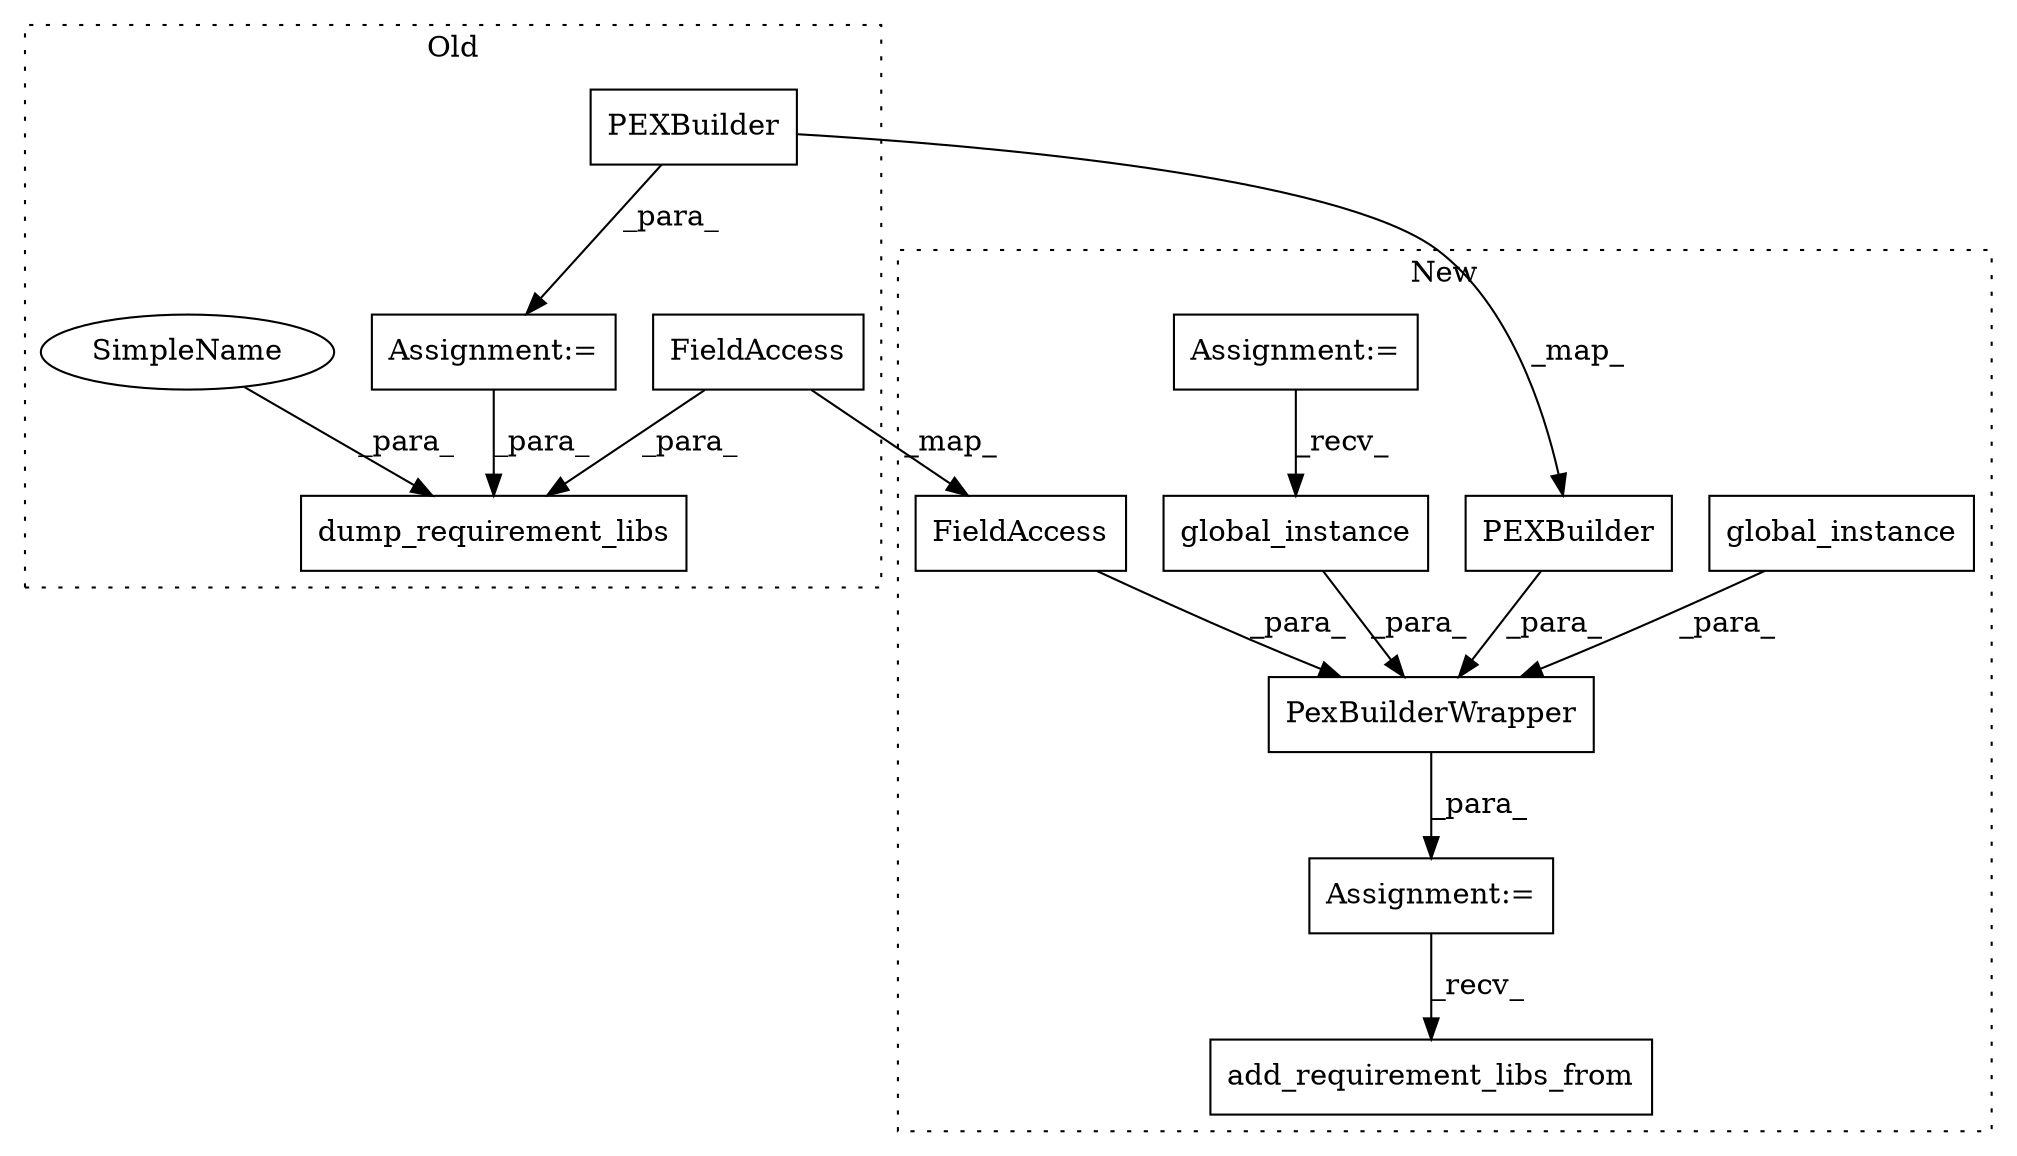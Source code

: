digraph G {
subgraph cluster0 {
1 [label="dump_requirement_libs" a="32" s="2555,2636" l="22,1" shape="box"];
4 [label="PEXBuilder" a="32" s="2513,2542" l="11,1" shape="box"];
10 [label="Assignment:=" a="7" s="2512" l="1" shape="box"];
11 [label="FieldAccess" a="22" s="2625" l="11" shape="box"];
13 [label="SimpleName" a="42" s="2585" l="11" shape="ellipse"];
label = "Old";
style="dotted";
}
subgraph cluster1 {
2 [label="global_instance" a="32" s="2628" l="17" shape="box"];
3 [label="add_requirement_libs_from" a="32" s="2712,2765" l="26,1" shape="box"];
5 [label="PEXBuilder" a="32" s="2585,2614" l="11,1" shape="box"];
6 [label="PexBuilderWrapper" a="32" s="2567,2687" l="18,1" shape="box"];
7 [label="global_instance" a="32" s="2658" l="17" shape="box"];
8 [label="Assignment:=" a="7" s="2566" l="1" shape="box"];
9 [label="Assignment:=" a="7" s="2433" l="11" shape="box"];
12 [label="FieldAccess" a="22" s="2676" l="11" shape="box"];
label = "New";
style="dotted";
}
2 -> 6 [label="_para_"];
4 -> 10 [label="_para_"];
4 -> 5 [label="_map_"];
5 -> 6 [label="_para_"];
6 -> 8 [label="_para_"];
7 -> 6 [label="_para_"];
8 -> 3 [label="_recv_"];
9 -> 7 [label="_recv_"];
10 -> 1 [label="_para_"];
11 -> 1 [label="_para_"];
11 -> 12 [label="_map_"];
12 -> 6 [label="_para_"];
13 -> 1 [label="_para_"];
}
